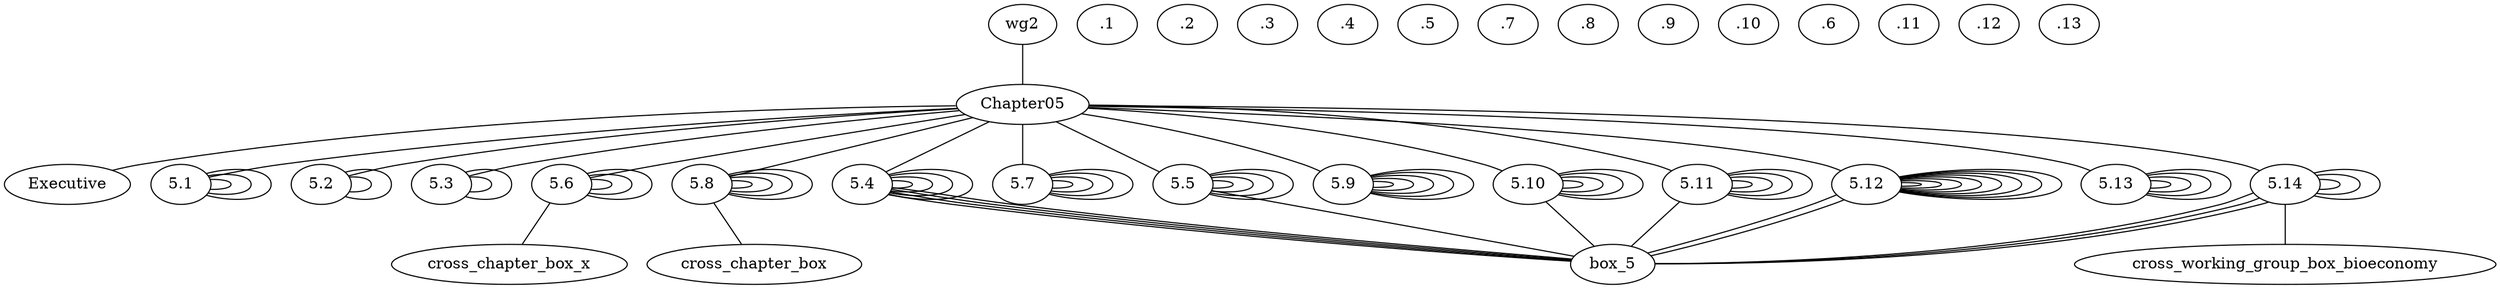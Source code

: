 graph wg2 {
	wg2 -- Chapter05
	Chapter05 -- Executive
	Chapter05 -- 5.1
	5.1 -- 5.1.1
	5.1 -- 5.1.2
	5.1 -- 5.1.3
	Chapter05 -- 5.2
	5.2 -- 5.2.1
	5.2 -- 5.2.2
	Chapter05 -- 5.3
	5.3 -- 5.3.1
	5.3 -- 5.3.2
	Chapter05 -- 5.4
	5.4 -- 5.4.1
	5.4 -- box_5.1
	5.4 -- 5.4.2
	5.4 -- 5.4.3
	5.4 -- box_5.2
	5.4 -- box_5.3
	5.4 -- box_5.4
	5.4 -- 5.4.4
	Chapter05 -- 5.5
	5.5 -- 5.5.1
	5.5 -- 5.5.2
	5.5 -- 5.5.3
	5.5 -- 5.5.4
	5.5 -- box_5.5
	Chapter05 -- 5.6
	5.6 -- 5.6.1
	5.6 -- 5.6.2
	5.6 -- cross_chapter_box_x
	5.6 -- 5.6.3
	Chapter05 -- 5.7
	5.7 -- 5.7.1
	5.7 -- 5.7.2
	5.7 -- 5.7.3
	5.7 -- 5.7.4
	Chapter05 -- 5.8
	5.8 -- 5.8.1
	5.8 -- 5.8.2
	5.8 -- 5.8.3
	5.8 -- 5.8.4
	5.8 -- cross_chapter_box
	Chapter05 -- 5.9
	5.9 -- 5.9.1
	5.9 -- 5.9.2
	5.9 -- 5.9.3
	5.9 -- 5.9.4
	5.9 -- 5.9.5
	Chapter05 -- 5.10
	5.10 -- 5.10.1
	5.10 -- 5.10.2
	5.10 -- 5.10.3
	5.10 -- box_5.7
	5.10 -- 5.10.4
	Chapter05 -- 5.11
	5.11 -- box_5.8
	5.11 -- 5.11.1
	5.11 -- 5.11.2
	5.11 -- 5.11.3
	5.11 -- 5.11.4
	Chapter05 -- 5.12
	5.12 -- 5.12.1
	5.12 -- 5.12.2
	5.12 -- 5.12.3
	5.12 -- box_5.9
	5.12 -- 5.12.4
	5.12 -- box_5.10
	5.12 -- 5.12.5
	5.12 -- 5.12.6
	5.12 -- 5.12.7
	5.12 -- 5.12.8
	Chapter05 -- 5.13
	5.13 -- 5.13.1
	5.13 -- 5.13.2
	5.13 -- 5.13.3
	5.13 -- 5.13.4
	Chapter05 -- 5.14
	5.14 -- 5.14.1
	5.14 -- box_5.11
	5.14 -- 5.14.2
	5.14 -- box_5.12
	5.14 -- box_5.13
	5.14 -- 5.14.3
	5.14 -- cross_working_group_box_bioeconomy
}
